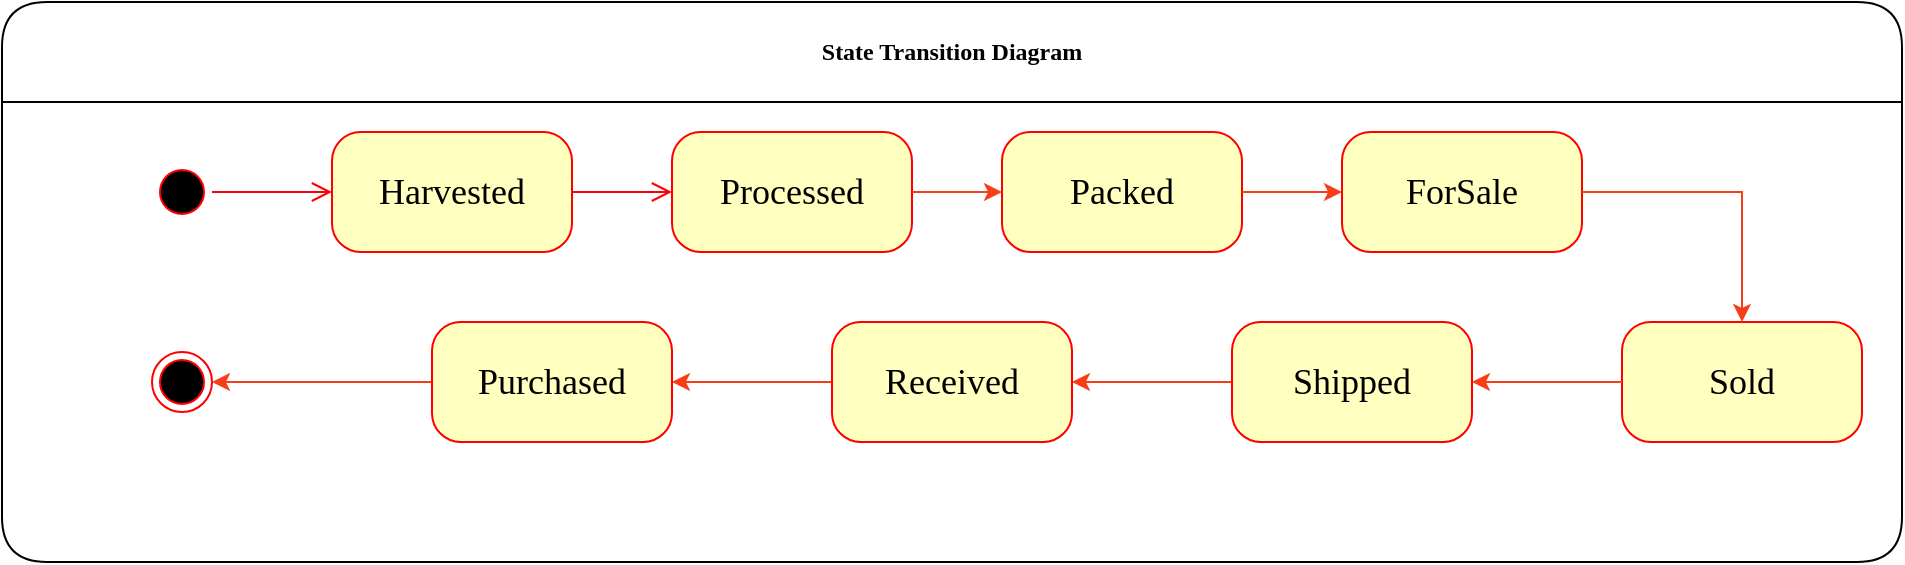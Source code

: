 <mxfile version="14.6.13" type="device"><diagram name="State Diagram" id="58cdce13-f638-feb5-8d6f-7d28b1aa9fa0"><mxGraphModel dx="1106" dy="750" grid="1" gridSize="10" guides="1" tooltips="1" connect="1" arrows="1" fold="1" page="1" pageScale="1" pageWidth="1100" pageHeight="850" background="#ffffff" math="0" shadow="0"><root><mxCell id="0"/><mxCell id="1" parent="0"/><mxCell id="2a3bc250acf0617d-7" value="State Transition Diagram" style="swimlane;whiteSpace=wrap;html=1;rounded=1;shadow=0;comic=0;labelBackgroundColor=none;strokeWidth=1;fontFamily=Verdana;fontSize=12;align=center;startSize=50;" parent="1" vertex="1"><mxGeometry x="65" y="130" width="950" height="280" as="geometry"/></mxCell><mxCell id="3cde6dad864a17aa-10" style="edgeStyle=elbowEdgeStyle;html=1;labelBackgroundColor=none;endArrow=open;endSize=8;strokeColor=#ff0000;fontFamily=Verdana;fontSize=12;align=left;" parent="2a3bc250acf0617d-7" source="382b91b5511bd0f7-8" target="3cde6dad864a17aa-1" edge="1"><mxGeometry relative="1" as="geometry"/></mxCell><mxCell id="382b91b5511bd0f7-8" value="Harvested" style="rounded=1;whiteSpace=wrap;html=1;arcSize=24;fillColor=#ffffc0;strokeColor=#ff0000;shadow=0;comic=0;labelBackgroundColor=none;fontFamily=Verdana;fontSize=18;fontColor=#000000;align=center;" parent="2a3bc250acf0617d-7" vertex="1"><mxGeometry x="165" y="65" width="120" height="60" as="geometry"/></mxCell><mxCell id="24f968d109e7d6b4-3" value="" style="ellipse;html=1;shape=endState;fillColor=#000000;strokeColor=#ff0000;rounded=1;shadow=0;comic=0;labelBackgroundColor=none;fontFamily=Verdana;fontSize=12;fontColor=#000000;align=center;" parent="2a3bc250acf0617d-7" vertex="1"><mxGeometry x="75" y="175" width="30" height="30" as="geometry"/></mxCell><mxCell id="3cde6dad864a17aa-9" style="edgeStyle=elbowEdgeStyle;html=1;labelBackgroundColor=none;endArrow=open;endSize=8;strokeColor=#ff0000;fontFamily=Verdana;fontSize=12;align=left;" parent="2a3bc250acf0617d-7" source="2a3bc250acf0617d-3" target="382b91b5511bd0f7-8" edge="1"><mxGeometry relative="1" as="geometry"/></mxCell><mxCell id="2a3bc250acf0617d-3" value="" style="ellipse;html=1;shape=startState;fillColor=#000000;strokeColor=#ff0000;rounded=1;shadow=0;comic=0;labelBackgroundColor=none;fontFamily=Verdana;fontSize=12;fontColor=#000000;align=center;direction=south;" parent="2a3bc250acf0617d-7" vertex="1"><mxGeometry x="75" y="80" width="30" height="30" as="geometry"/></mxCell><mxCell id="3cde6dad864a17aa-1" value="Processed" style="rounded=1;whiteSpace=wrap;html=1;arcSize=24;fillColor=#ffffc0;strokeColor=#ff0000;shadow=0;comic=0;labelBackgroundColor=none;fontFamily=Verdana;fontSize=18;fontColor=#000000;align=center;" parent="2a3bc250acf0617d-7" vertex="1"><mxGeometry x="335" y="65" width="120" height="60" as="geometry"/></mxCell><mxCell id="KO4oqP51_zKPgroHM2Xm-3" value="Packed" style="rounded=1;whiteSpace=wrap;html=1;arcSize=24;fillColor=#ffffc0;strokeColor=#ff0000;shadow=0;comic=0;labelBackgroundColor=none;fontFamily=Verdana;fontSize=18;fontColor=#000000;align=center;" vertex="1" parent="2a3bc250acf0617d-7"><mxGeometry x="500" y="65" width="120" height="60" as="geometry"/></mxCell><mxCell id="KO4oqP51_zKPgroHM2Xm-4" value="" style="edgeStyle=orthogonalEdgeStyle;rounded=0;orthogonalLoop=1;jettySize=auto;html=1;strokeColor=#F73E19;" edge="1" parent="2a3bc250acf0617d-7" source="3cde6dad864a17aa-1" target="KO4oqP51_zKPgroHM2Xm-3"><mxGeometry relative="1" as="geometry"/></mxCell><mxCell id="KO4oqP51_zKPgroHM2Xm-5" value="ForSale" style="rounded=1;whiteSpace=wrap;html=1;arcSize=24;fillColor=#ffffc0;strokeColor=#ff0000;shadow=0;comic=0;labelBackgroundColor=none;fontFamily=Verdana;fontSize=18;fontColor=#000000;align=center;" vertex="1" parent="2a3bc250acf0617d-7"><mxGeometry x="670" y="65" width="120" height="60" as="geometry"/></mxCell><mxCell id="KO4oqP51_zKPgroHM2Xm-6" value="" style="edgeStyle=orthogonalEdgeStyle;rounded=0;orthogonalLoop=1;jettySize=auto;html=1;strokeColor=#F73E19;" edge="1" parent="2a3bc250acf0617d-7" source="KO4oqP51_zKPgroHM2Xm-3" target="KO4oqP51_zKPgroHM2Xm-5"><mxGeometry relative="1" as="geometry"/></mxCell><mxCell id="KO4oqP51_zKPgroHM2Xm-7" value="Sold" style="rounded=1;whiteSpace=wrap;html=1;arcSize=24;fillColor=#ffffc0;strokeColor=#ff0000;shadow=0;comic=0;labelBackgroundColor=none;fontFamily=Verdana;fontSize=18;fontColor=#000000;align=center;" vertex="1" parent="2a3bc250acf0617d-7"><mxGeometry x="810" y="160" width="120" height="60" as="geometry"/></mxCell><mxCell id="KO4oqP51_zKPgroHM2Xm-8" value="" style="edgeStyle=orthogonalEdgeStyle;rounded=0;orthogonalLoop=1;jettySize=auto;html=1;strokeColor=#F73E19;" edge="1" parent="2a3bc250acf0617d-7" source="KO4oqP51_zKPgroHM2Xm-5" target="KO4oqP51_zKPgroHM2Xm-7"><mxGeometry relative="1" as="geometry"/></mxCell><mxCell id="KO4oqP51_zKPgroHM2Xm-12" value="" style="edgeStyle=orthogonalEdgeStyle;rounded=0;orthogonalLoop=1;jettySize=auto;html=1;strokeColor=#F73E19;" edge="1" parent="1" source="KO4oqP51_zKPgroHM2Xm-9" target="KO4oqP51_zKPgroHM2Xm-11"><mxGeometry relative="1" as="geometry"/></mxCell><mxCell id="KO4oqP51_zKPgroHM2Xm-9" value="Shipped" style="rounded=1;whiteSpace=wrap;html=1;arcSize=24;fillColor=#ffffc0;strokeColor=#ff0000;shadow=0;comic=0;labelBackgroundColor=none;fontFamily=Verdana;fontSize=18;fontColor=#000000;align=center;" vertex="1" parent="1"><mxGeometry x="680" y="290" width="120" height="60" as="geometry"/></mxCell><mxCell id="KO4oqP51_zKPgroHM2Xm-10" value="" style="edgeStyle=orthogonalEdgeStyle;rounded=0;orthogonalLoop=1;jettySize=auto;html=1;strokeColor=#F73E19;" edge="1" parent="1" source="KO4oqP51_zKPgroHM2Xm-7" target="KO4oqP51_zKPgroHM2Xm-9"><mxGeometry relative="1" as="geometry"/></mxCell><mxCell id="KO4oqP51_zKPgroHM2Xm-14" value="" style="edgeStyle=orthogonalEdgeStyle;rounded=0;orthogonalLoop=1;jettySize=auto;html=1;strokeColor=#F73E19;" edge="1" parent="1" source="KO4oqP51_zKPgroHM2Xm-11" target="KO4oqP51_zKPgroHM2Xm-13"><mxGeometry relative="1" as="geometry"/></mxCell><mxCell id="KO4oqP51_zKPgroHM2Xm-11" value="Received" style="rounded=1;whiteSpace=wrap;html=1;arcSize=24;fillColor=#ffffc0;strokeColor=#ff0000;shadow=0;comic=0;labelBackgroundColor=none;fontFamily=Verdana;fontSize=18;fontColor=#000000;align=center;" vertex="1" parent="1"><mxGeometry x="480" y="290" width="120" height="60" as="geometry"/></mxCell><mxCell id="KO4oqP51_zKPgroHM2Xm-16" value="" style="edgeStyle=orthogonalEdgeStyle;rounded=0;orthogonalLoop=1;jettySize=auto;html=1;entryX=1;entryY=0.5;entryDx=0;entryDy=0;strokeColor=#F73E19;" edge="1" parent="1" source="KO4oqP51_zKPgroHM2Xm-13" target="24f968d109e7d6b4-3"><mxGeometry relative="1" as="geometry"><mxPoint x="200" y="320" as="targetPoint"/></mxGeometry></mxCell><mxCell id="KO4oqP51_zKPgroHM2Xm-13" value="Purchased" style="rounded=1;whiteSpace=wrap;html=1;arcSize=24;fillColor=#ffffc0;strokeColor=#ff0000;shadow=0;comic=0;labelBackgroundColor=none;fontFamily=Verdana;fontSize=18;fontColor=#000000;align=center;" vertex="1" parent="1"><mxGeometry x="280" y="290" width="120" height="60" as="geometry"/></mxCell></root></mxGraphModel></diagram></mxfile>